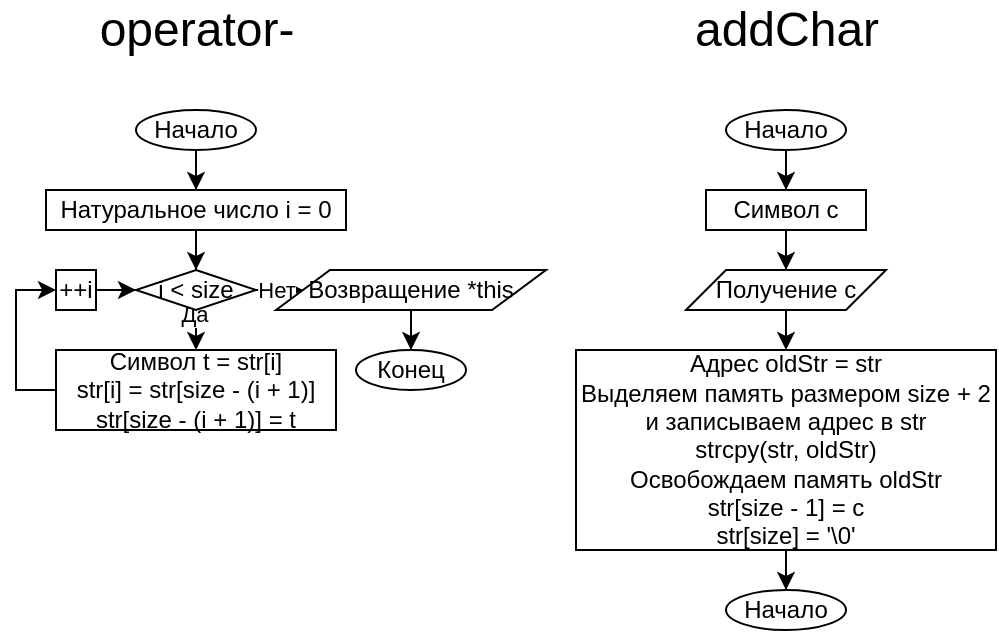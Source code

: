 <mxfile version="13.1.14" type="device"><diagram id="Hsi1N0cberL_-BoPGEi5" name="Page-1"><mxGraphModel dx="1308" dy="578" grid="1" gridSize="10" guides="1" tooltips="1" connect="1" arrows="1" fold="1" page="1" pageScale="1" pageWidth="850" pageHeight="1100" math="0" shadow="0"><root><mxCell id="0"/><mxCell id="1" parent="0"/><mxCell id="LDhQOHuRyV1jIk14AgpL-564" style="edgeStyle=orthogonalEdgeStyle;rounded=0;orthogonalLoop=1;jettySize=auto;html=1;" edge="1" parent="1" source="LDhQOHuRyV1jIk14AgpL-1" target="LDhQOHuRyV1jIk14AgpL-399"><mxGeometry relative="1" as="geometry"/></mxCell><mxCell id="LDhQOHuRyV1jIk14AgpL-1" value="Начало" style="ellipse;whiteSpace=wrap;html=1;" vertex="1" parent="1"><mxGeometry x="210" y="100" width="60" height="20" as="geometry"/></mxCell><mxCell id="LDhQOHuRyV1jIk14AgpL-405" style="edgeStyle=orthogonalEdgeStyle;rounded=0;orthogonalLoop=1;jettySize=auto;html=1;" edge="1" parent="1" source="LDhQOHuRyV1jIk14AgpL-399" target="LDhQOHuRyV1jIk14AgpL-404"><mxGeometry relative="1" as="geometry"/></mxCell><mxCell id="LDhQOHuRyV1jIk14AgpL-399" value="Натуральное число i = 0" style="rounded=0;whiteSpace=wrap;html=1;" vertex="1" parent="1"><mxGeometry x="165" y="140" width="150" height="20" as="geometry"/></mxCell><mxCell id="LDhQOHuRyV1jIk14AgpL-420" style="edgeStyle=orthogonalEdgeStyle;rounded=0;orthogonalLoop=1;jettySize=auto;html=1;" edge="1" parent="1" source="LDhQOHuRyV1jIk14AgpL-404"><mxGeometry relative="1" as="geometry"><mxPoint x="240" y="220" as="targetPoint"/></mxGeometry></mxCell><mxCell id="LDhQOHuRyV1jIk14AgpL-421" value="Да" style="edgeLabel;html=1;align=center;verticalAlign=middle;resizable=0;points=[];" vertex="1" connectable="0" parent="LDhQOHuRyV1jIk14AgpL-420"><mxGeometry x="-0.839" y="-1" relative="1" as="geometry"><mxPoint as="offset"/></mxGeometry></mxCell><mxCell id="LDhQOHuRyV1jIk14AgpL-451" style="edgeStyle=orthogonalEdgeStyle;rounded=0;orthogonalLoop=1;jettySize=auto;html=1;" edge="1" parent="1" source="LDhQOHuRyV1jIk14AgpL-404" target="LDhQOHuRyV1jIk14AgpL-450"><mxGeometry relative="1" as="geometry"/></mxCell><mxCell id="LDhQOHuRyV1jIk14AgpL-454" value="Нет" style="edgeLabel;html=1;align=center;verticalAlign=middle;resizable=0;points=[];" vertex="1" connectable="0" parent="LDhQOHuRyV1jIk14AgpL-451"><mxGeometry x="0.472" relative="1" as="geometry"><mxPoint x="8.61" as="offset"/></mxGeometry></mxCell><mxCell id="LDhQOHuRyV1jIk14AgpL-404" value="i &amp;lt; size" style="rhombus;whiteSpace=wrap;html=1;" vertex="1" parent="1"><mxGeometry x="210" y="180" width="60" height="20" as="geometry"/></mxCell><mxCell id="LDhQOHuRyV1jIk14AgpL-407" style="edgeStyle=orthogonalEdgeStyle;rounded=0;orthogonalLoop=1;jettySize=auto;html=1;entryX=0;entryY=0.5;entryDx=0;entryDy=0;" edge="1" parent="1" source="LDhQOHuRyV1jIk14AgpL-406" target="LDhQOHuRyV1jIk14AgpL-404"><mxGeometry relative="1" as="geometry"/></mxCell><mxCell id="LDhQOHuRyV1jIk14AgpL-406" value="++i" style="rounded=0;whiteSpace=wrap;html=1;" vertex="1" parent="1"><mxGeometry x="170" y="180" width="20" height="20" as="geometry"/></mxCell><mxCell id="LDhQOHuRyV1jIk14AgpL-411" value="Конец" style="ellipse;whiteSpace=wrap;html=1;" vertex="1" parent="1"><mxGeometry x="320" y="220" width="55" height="20" as="geometry"/></mxCell><mxCell id="LDhQOHuRyV1jIk14AgpL-448" value="&lt;font style=&quot;font-size: 24px&quot;&gt;operator-&lt;/font&gt;" style="text;html=1;align=center;verticalAlign=middle;resizable=0;points=[];autosize=1;lize=2em;" vertex="1" parent="1"><mxGeometry x="185" y="50" width="110" height="20" as="geometry"/></mxCell><mxCell id="LDhQOHuRyV1jIk14AgpL-496" style="edgeStyle=orthogonalEdgeStyle;rounded=0;orthogonalLoop=1;jettySize=auto;html=1;" edge="1" parent="1" source="LDhQOHuRyV1jIk14AgpL-450" target="LDhQOHuRyV1jIk14AgpL-411"><mxGeometry relative="1" as="geometry"/></mxCell><mxCell id="LDhQOHuRyV1jIk14AgpL-450" value="Возвращение *this" style="shape=parallelogram;perimeter=parallelogramPerimeter;whiteSpace=wrap;html=1;" vertex="1" parent="1"><mxGeometry x="280" y="180" width="135" height="20" as="geometry"/></mxCell><mxCell id="LDhQOHuRyV1jIk14AgpL-458" style="edgeStyle=orthogonalEdgeStyle;rounded=0;orthogonalLoop=1;jettySize=auto;html=1;entryX=0;entryY=0.5;entryDx=0;entryDy=0;exitX=0;exitY=0.5;exitDx=0;exitDy=0;" edge="1" parent="1" source="LDhQOHuRyV1jIk14AgpL-457" target="LDhQOHuRyV1jIk14AgpL-406"><mxGeometry relative="1" as="geometry"><Array as="points"><mxPoint x="150" y="240"/><mxPoint x="150" y="190"/></Array></mxGeometry></mxCell><mxCell id="LDhQOHuRyV1jIk14AgpL-457" value="&lt;div&gt;Символ t = str[i]&lt;/div&gt;&lt;div&gt;str[i] = str[size - (i + 1)]&lt;/div&gt;&lt;div&gt;str[size - (i + 1)] = t&lt;/div&gt;" style="rounded=0;whiteSpace=wrap;html=1;" vertex="1" parent="1"><mxGeometry x="170" y="220" width="140" height="40" as="geometry"/></mxCell><mxCell id="LDhQOHuRyV1jIk14AgpL-540" style="edgeStyle=orthogonalEdgeStyle;rounded=0;orthogonalLoop=1;jettySize=auto;html=1;" edge="1" parent="1" source="LDhQOHuRyV1jIk14AgpL-541" target="LDhQOHuRyV1jIk14AgpL-543"><mxGeometry relative="1" as="geometry"/></mxCell><mxCell id="LDhQOHuRyV1jIk14AgpL-541" value="Начало" style="ellipse;whiteSpace=wrap;html=1;" vertex="1" parent="1"><mxGeometry x="505" y="100" width="60" height="20" as="geometry"/></mxCell><mxCell id="LDhQOHuRyV1jIk14AgpL-542" style="edgeStyle=orthogonalEdgeStyle;rounded=0;orthogonalLoop=1;jettySize=auto;html=1;" edge="1" parent="1" source="LDhQOHuRyV1jIk14AgpL-543" target="LDhQOHuRyV1jIk14AgpL-545"><mxGeometry relative="1" as="geometry"/></mxCell><mxCell id="LDhQOHuRyV1jIk14AgpL-543" value="Символ c" style="rounded=0;whiteSpace=wrap;html=1;" vertex="1" parent="1"><mxGeometry x="495" y="140" width="80" height="20" as="geometry"/></mxCell><mxCell id="LDhQOHuRyV1jIk14AgpL-544" style="edgeStyle=orthogonalEdgeStyle;rounded=0;orthogonalLoop=1;jettySize=auto;html=1;entryX=0.5;entryY=0;entryDx=0;entryDy=0;" edge="1" parent="1" source="LDhQOHuRyV1jIk14AgpL-545"><mxGeometry relative="1" as="geometry"><mxPoint x="535" y="220" as="targetPoint"/></mxGeometry></mxCell><mxCell id="LDhQOHuRyV1jIk14AgpL-545" value="Получение c" style="shape=parallelogram;perimeter=parallelogramPerimeter;whiteSpace=wrap;html=1;" vertex="1" parent="1"><mxGeometry x="485" y="180" width="100" height="20" as="geometry"/></mxCell><mxCell id="LDhQOHuRyV1jIk14AgpL-556" value="&lt;font style=&quot;font-size: 24px&quot;&gt;addChar&lt;/font&gt;" style="text;html=1;align=center;verticalAlign=middle;resizable=0;points=[];autosize=1;lize=2em;" vertex="1" parent="1"><mxGeometry x="480" y="50" width="110" height="20" as="geometry"/></mxCell><mxCell id="LDhQOHuRyV1jIk14AgpL-563" style="edgeStyle=orthogonalEdgeStyle;rounded=0;orthogonalLoop=1;jettySize=auto;html=1;" edge="1" parent="1" source="LDhQOHuRyV1jIk14AgpL-561" target="LDhQOHuRyV1jIk14AgpL-562"><mxGeometry relative="1" as="geometry"/></mxCell><mxCell id="LDhQOHuRyV1jIk14AgpL-561" value="Адрес oldStr = str&lt;br&gt;Выделяем память размером&amp;nbsp;size + 2&lt;br&gt;и записываем адрес в str&lt;br&gt;strcpy(str, oldStr)&lt;br&gt;Освобождаем память oldStr&lt;br&gt;str[size - 1] = c&lt;br&gt;str[size] = '\0'" style="rounded=0;whiteSpace=wrap;html=1;" vertex="1" parent="1"><mxGeometry x="430" y="220" width="210" height="100" as="geometry"/></mxCell><mxCell id="LDhQOHuRyV1jIk14AgpL-562" value="Начало" style="ellipse;whiteSpace=wrap;html=1;" vertex="1" parent="1"><mxGeometry x="505" y="340" width="60" height="20" as="geometry"/></mxCell></root></mxGraphModel></diagram></mxfile>